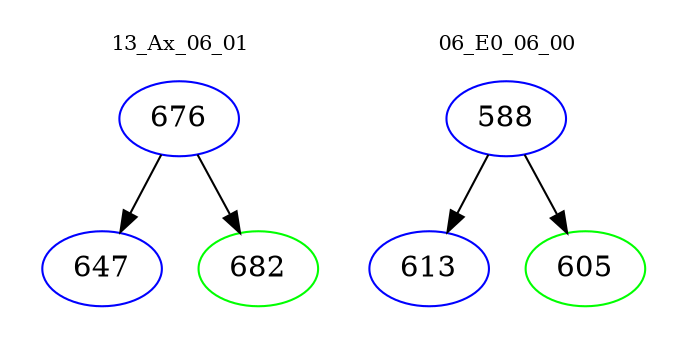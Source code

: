 digraph{
subgraph cluster_0 {
color = white
label = "13_Ax_06_01";
fontsize=10;
T0_676 [label="676", color="blue"]
T0_676 -> T0_647 [color="black"]
T0_647 [label="647", color="blue"]
T0_676 -> T0_682 [color="black"]
T0_682 [label="682", color="green"]
}
subgraph cluster_1 {
color = white
label = "06_E0_06_00";
fontsize=10;
T1_588 [label="588", color="blue"]
T1_588 -> T1_613 [color="black"]
T1_613 [label="613", color="blue"]
T1_588 -> T1_605 [color="black"]
T1_605 [label="605", color="green"]
}
}
